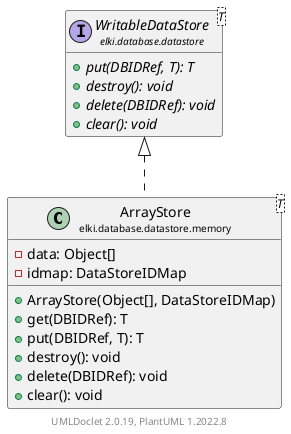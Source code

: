 @startuml
    remove .*\.(Instance|Par|Parameterizer|Factory)$
    set namespaceSeparator none
    hide empty fields
    hide empty methods

    class "<size:14>ArrayStore\n<size:10>elki.database.datastore.memory" as elki.database.datastore.memory.ArrayStore<T> [[ArrayStore.html]] {
        -data: Object[]
        -idmap: DataStoreIDMap
        +ArrayStore(Object[], DataStoreIDMap)
        +get(DBIDRef): T
        +put(DBIDRef, T): T
        +destroy(): void
        +delete(DBIDRef): void
        +clear(): void
    }

    interface "<size:14>WritableDataStore\n<size:10>elki.database.datastore" as elki.database.datastore.WritableDataStore<T> [[../WritableDataStore.html]] {
        {abstract} +put(DBIDRef, T): T
        {abstract} +destroy(): void
        {abstract} +delete(DBIDRef): void
        {abstract} +clear(): void
    }

    elki.database.datastore.WritableDataStore <|.. elki.database.datastore.memory.ArrayStore

    center footer UMLDoclet 2.0.19, PlantUML 1.2022.8
@enduml

